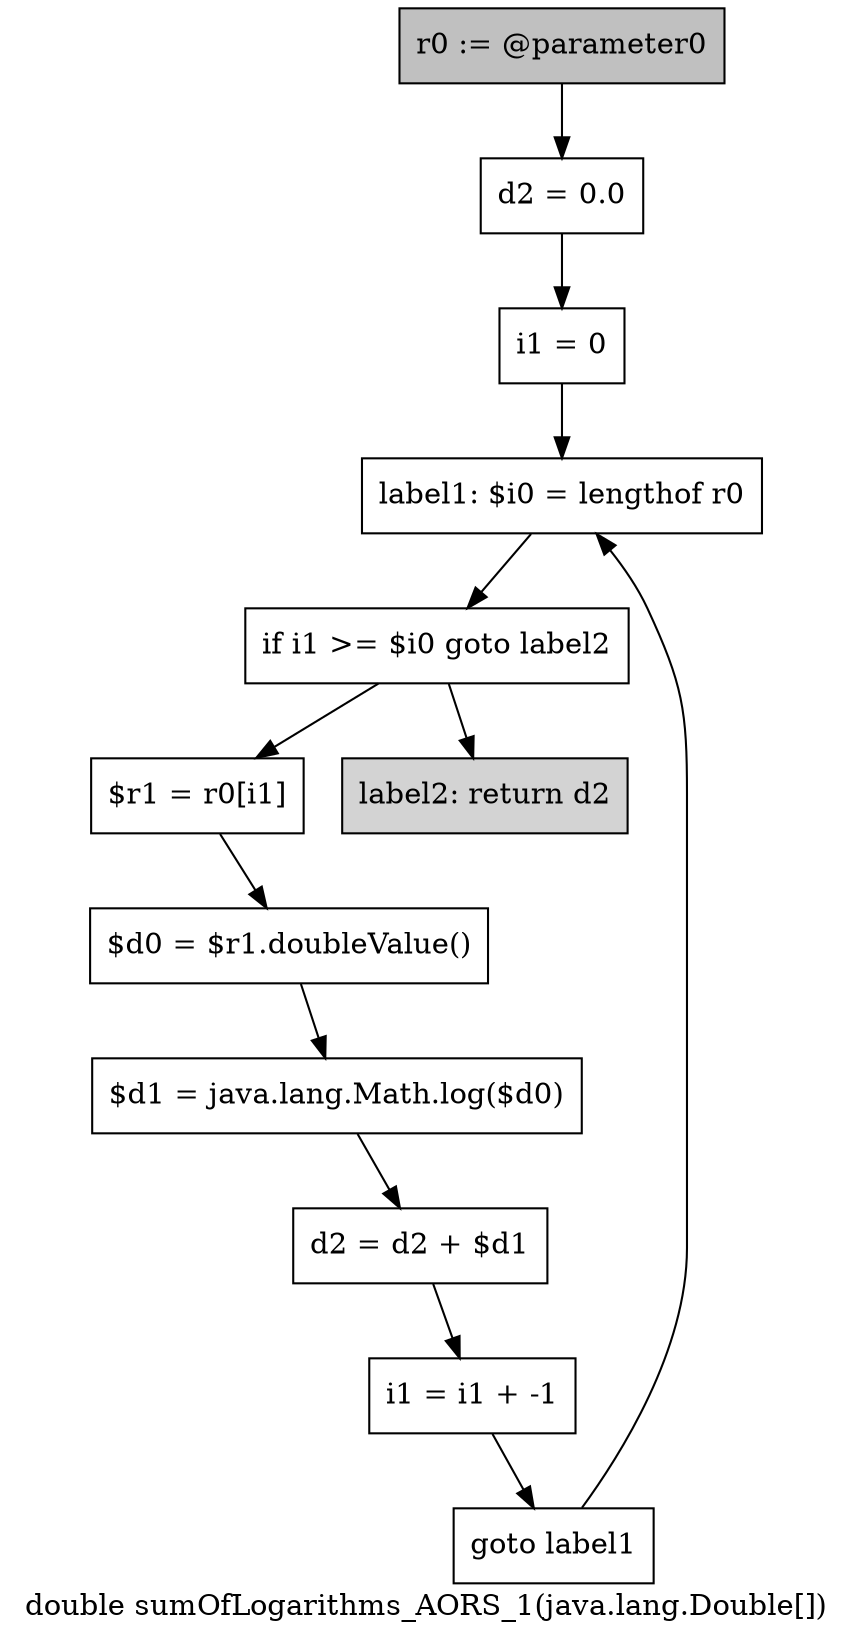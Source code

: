digraph "double sumOfLogarithms_AORS_1(java.lang.Double[])" {
    label="double sumOfLogarithms_AORS_1(java.lang.Double[])";
    node [shape=box];
    "0" [style=filled,fillcolor=gray,label="r0 := @parameter0",];
    "1" [label="d2 = 0.0",];
    "0"->"1";
    "2" [label="i1 = 0",];
    "1"->"2";
    "3" [label="label1: $i0 = lengthof r0",];
    "2"->"3";
    "4" [label="if i1 >= $i0 goto label2",];
    "3"->"4";
    "5" [label="$r1 = r0[i1]",];
    "4"->"5";
    "11" [style=filled,fillcolor=lightgray,label="label2: return d2",];
    "4"->"11";
    "6" [label="$d0 = $r1.doubleValue()",];
    "5"->"6";
    "7" [label="$d1 = java.lang.Math.log($d0)",];
    "6"->"7";
    "8" [label="d2 = d2 + $d1",];
    "7"->"8";
    "9" [label="i1 = i1 + -1",];
    "8"->"9";
    "10" [label="goto label1",];
    "9"->"10";
    "10"->"3";
}
